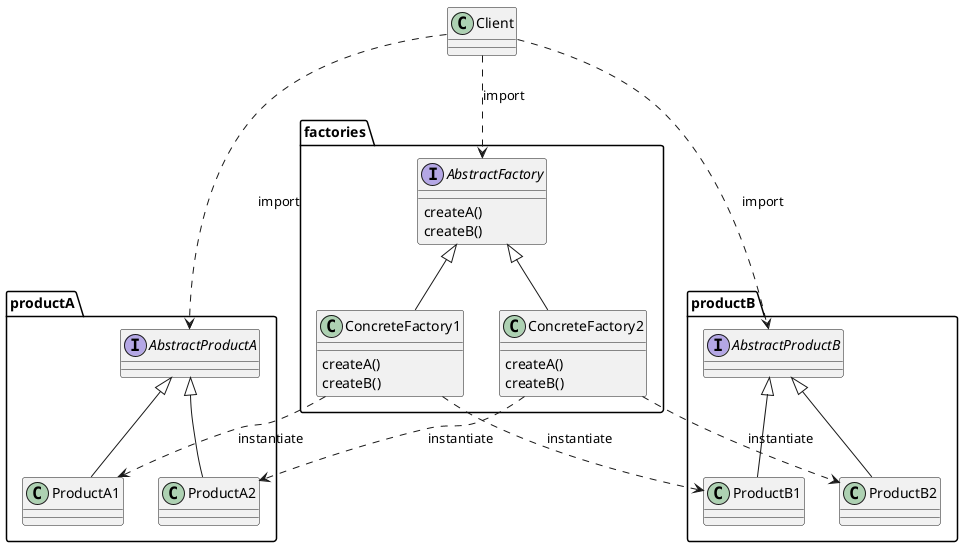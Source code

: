 @startuml

package factories {
    interface AbstractFactory {
        createA()
        createB()
    }

    class ConcreteFactory1 {
        createA()
        createB()
    }

    class ConcreteFactory2 {
        createA()
        createB()
    }

    ConcreteFactory1 -up-|> AbstractFactory
    ConcreteFactory2 -up-|> AbstractFactory
}

package productA {
    interface AbstractProductA

    class ProductA1
    class ProductA2

    ProductA1 -up-|> AbstractProductA
    ProductA2 -up-|> AbstractProductA
}

package productB {
    interface AbstractProductB

    class ProductB1
    class ProductB2

    ProductB1 -up-|> AbstractProductB
    ProductB2 -up-|> AbstractProductB
}

ConcreteFactory1 ..> ProductA1 : instantiate
ConcreteFactory1 ..> ProductB1 : instantiate

ConcreteFactory2 ..> ProductA2 : instantiate
ConcreteFactory2 ..> ProductB2 : instantiate

class Client

Client ..> AbstractFactory : import
Client ..> AbstractProductA : import
Client ..> AbstractProductB : import

@enduml
